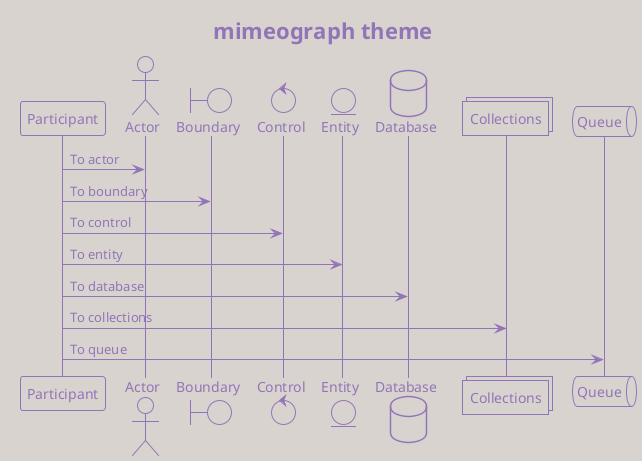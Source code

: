 ' Do not edit
' Theme Gallery
' autogenerated by script
'
@startuml
!theme mimeograph
title mimeograph theme
participant Participant as Foo
actor       Actor       as Foo1
boundary    Boundary    as Foo2
control     Control     as Foo3
entity      Entity      as Foo4
database    Database    as Foo5
collections Collections as Foo6
queue       Queue       as Foo7
Foo -> Foo1 : To actor 
Foo -> Foo2 : To boundary
Foo -> Foo3 : To control
Foo -> Foo4 : To entity
Foo -> Foo5 : To database
Foo -> Foo6 : To collections
Foo -> Foo7 : To queue
@enduml

